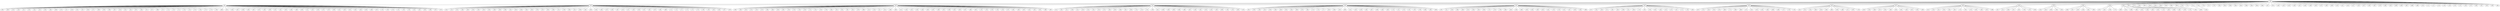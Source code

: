 graph {
    1390 []
    1392 []
    1393 []
    1404 []
    1420 []
    1430 []
    1433 []
    1439 []
    1440 []
    1443 []
    1447 []
    1449 []
    1450 []
    1476 []
    1481 []
    1526 []
    1549 []
    1566 []
    1570 []
    1594 []
    1602 []
    1603 []
    1634 []
    1636 []
    1643 []
    1662 []
    1694 []
    1705 []
    1721 []
    1723 []
    1728 []
    1733 []
    1747 []
    1797 []
    1822 []
    1824 []
    1828 []
    1834 []
    1835 []
    1848 []
    1854 []
    1855 []
    1865 []
    1871 []
    1875 []
    1403 []
    1413 []
    1424 []
    1426 []
    1427 []
    1445 []
    1448 []
    1454 []
    1473 []
    1500 []
    1508 []
    1510 []
    1511 []
    1516 []
    1517 []
    1519 []
    1527 []
    1563 []
    1567 []
    1576 []
    1582 []
    1614 []
    1658 []
    1659 []
    1667 []
    1688 []
    1690 []
    1702 []
    1711 []
    1717 []
    1719 []
    1720 []
    1730 []
    1745 []
    1757 []
    1764 []
    1767 []
    1805 []
    1821 []
    1842 []
    1856 []
    1862 []
    1405 []
    1409 []
    1419 []
    1429 []
    1431 []
    1435 []
    1442 []
    1453 []
    1463 []
    1465 []
    1468 []
    1475 []
    1477 []
    1528 []
    1547 []
    1557 []
    1564 []
    1577 []
    1588 []
    1595 []
    1596 []
    1597 []
    1610 []
    1613 []
    1622 []
    1657 []
    1664 []
    1672 []
    1677 []
    1698 []
    1707 []
    1714 []
    1718 []
    1731 []
    1734 []
    1742 []
    1753 []
    1765 []
    1770 []
    1779 []
    1796 []
    1808 []
    1827 []
    1833 []
    1837 []
    1846 []
    1850 []
    1857 []
    1870 []
    1394 []
    1408 []
    1423 []
    1441 []
    1462 []
    1484 []
    1486 []
    1506 []
    1512 []
    1535 []
    1536 []
    1575 []
    1579 []
    1609 []
    1612 []
    1619 []
    1621 []
    1623 []
    1624 []
    1629 []
    1648 []
    1675 []
    1726 []
    1749 []
    1754 []
    1755 []
    1769 []
    1788 []
    1810 []
    1825 []
    1845 []
    1866 []
    1873 []
    1874 []
    1410 []
    1414 []
    1432 []
    1460 []
    1469 []
    1502 []
    1503 []
    1504 []
    1505 []
    1569 []
    1580 []
    1586 []
    1615 []
    1620 []
    1628 []
    1644 []
    1663 []
    1678 []
    1679 []
    1682 []
    1693 []
    1701 []
    1768 []
    1804 []
    1813 []
    1830 []
    1401 []
    1406 []
    1436 []
    1464 []
    1470 []
    1490 []
    1497 []
    1533 []
    1537 []
    1550 []
    1556 []
    1627 []
    1651 []
    1670 []
    1681 []
    1689 []
    1712 []
    1715 []
    1771 []
    1773 []
    1775 []
    1778 []
    1786 []
    1790 []
    1816 []
    1840 []
    1877 []
    1878 []
    1398 []
    1400 []
    1455 []
    1474 []
    1478 []
    1578 []
    1585 []
    1606 []
    1630 []
    1697 []
    1706 []
    1729 []
    1740 []
    1748 []
    1751 []
    1752 []
    1756 []
    1794 []
    1802 []
    1815 []
    1841 []
    1847 []
    1852 []
    1879 []
    1889 []
    1415 []
    1416 []
    1417 []
    1451 []
    1485 []
    1496 []
    1514 []
    1530 []
    1542 []
    1546 []
    1548 []
    1560 []
    1587 []
    1589 []
    1591 []
    1598 []
    1616 []
    1635 []
    1637 []
    1685 []
    1691 []
    1703 []
    1704 []
    1709 []
    1736 []
    1746 []
    1787 []
    1801 []
    1803 []
    1807 []
    1814 []
    1831 []
    1861 []
    1886 []
    1887 []
    1412 []
    1402 []
    1421 []
    1458 []
    1513 []
    1520 []
    1522 []
    1541 []
    1553 []
    1574 []
    1583 []
    1639 []
    1649 []
    1652 []
    1683 []
    1725 []
    1735 []
    1761 []
    1799 []
    1812 []
    1838 []
    1839 []
    1858 []
    1884 []
    1885 []
    1467 []
    1493 []
    1501 []
    1534 []
    1555 []
    1593 []
    1696 []
    1760 []
    1763 []
    1860 []
    1872 []
    1391 []
    1395 []
    1399 []
    1543 []
    1559 []
    1590 []
    1638 []
    1653 []
    1654 []
    1669 []
    1676 []
    1695 []
    1710 []
    1732 []
    1777 []
    1829 []
    1849 []
    1876 []
    1883 []
    1515 []
    1529 []
    1538 []
    1605 []
    1607 []
    1608 []
    1646 []
    1650 []
    1724 []
    1741 []
    1743 []
    1781 []
    1795 []
    1798 []
    1806 []
    1864 []
    1869 []
    1397 []
    1411 []
    1446 []
    1489 []
    1498 []
    1525 []
    1626 []
    1645 []
    1665 []
    1737 []
    1759 []
    1789 []
    1800 []
    1826 []
    1438 []
    1480 []
    1494 []
    1584 []
    1599 []
    1625 []
    1641 []
    1744 []
    1750 []
    1811 []
    1817 []
    1820 []
    1844 []
    1868 []
    1437 []
    1452 []
    1456 []
    1471 []
    1487 []
    1492 []
    1499 []
    1611 []
    1692 []
    1776 []
    1782 []
    1784 []
    1823 []
    1444 []
    1523 []
    1573 []
    1617 []
    1713 []
    1739 []
    1843 []
    1407 []
    1572 []
    1618 []
    1632 []
    1674 []
    1680 []
    1772 []
    1809 []
    1880 []
    1472 []
    1518 []
    1554 []
    1562 []
    1640 []
    1686 []
    1699 []
    1727 []
    1758 []
    1762 []
    1425 []
    1531 []
    1552 []
    1660 []
    1818 []
    1863 []
    1882 []
    1459 []
    1488 []
    1571 []
    1687 []
    1738 []
    1428 []
    1540 []
    1568 []
    1673 []
    1832 []
    1483 []
    1565 []
    1601 []
    1633 []
    1647 []
    1853 []
    1859 []
    1422 []
    1524 []
    1551 []
    1561 []
    1642 []
    1661 []
    1722 []
    1785 []
    1792 []
    1867 []
    1495 []
    1819 []
    1888 []
    1457 []
    1521 []
    1600 []
    1671 []
    1491 []
    1700 []
    1793 []
    1836 []
    1418 []
    1545 []
    1604 []
    1708 []
    1592 []
    1466 []
    1507 []
    1539 []
    1544 []
    1851 []
    1881 []
    1479 []
    1631 []
    1766 []
    1774 []
    1509 []
    1532 []
    1666 []
    1684 []
    1461 []
    1558 []
    1655 []
    1581 []
    1716 []
    1656 []
    1668 []
    1482 []
    1780 []
    1791 []
    1783 []
    1396 []
    1434 []
    1390 -- 1392
    1390 -- 1393
    1390 -- 1404
    1390 -- 1420
    1390 -- 1430
    1390 -- 1433
    1390 -- 1439
    1390 -- 1440
    1390 -- 1443
    1390 -- 1447
    1390 -- 1449
    1390 -- 1450
    1390 -- 1476
    1390 -- 1481
    1390 -- 1526
    1390 -- 1549
    1390 -- 1566
    1390 -- 1570
    1390 -- 1594
    1390 -- 1602
    1390 -- 1603
    1390 -- 1634
    1390 -- 1636
    1390 -- 1643
    1390 -- 1662
    1390 -- 1694
    1390 -- 1705
    1390 -- 1721
    1390 -- 1723
    1390 -- 1728
    1390 -- 1733
    1390 -- 1747
    1390 -- 1797
    1390 -- 1822
    1390 -- 1824
    1390 -- 1828
    1390 -- 1834
    1390 -- 1835
    1390 -- 1848
    1390 -- 1854
    1390 -- 1855
    1390 -- 1865
    1390 -- 1871
    1390 -- 1875
    1390 -- 1403
    1390 -- 1413
    1390 -- 1424
    1390 -- 1426
    1390 -- 1427
    1390 -- 1445
    1390 -- 1448
    1390 -- 1454
    1390 -- 1473
    1390 -- 1500
    1390 -- 1508
    1390 -- 1510
    1390 -- 1511
    1390 -- 1516
    1390 -- 1517
    1390 -- 1519
    1390 -- 1527
    1390 -- 1563
    1390 -- 1567
    1390 -- 1576
    1390 -- 1582
    1390 -- 1614
    1390 -- 1658
    1390 -- 1659
    1390 -- 1667
    1390 -- 1688
    1390 -- 1690
    1390 -- 1702
    1390 -- 1711
    1390 -- 1717
    1390 -- 1719
    1390 -- 1720
    1390 -- 1730
    1390 -- 1745
    1390 -- 1757
    1390 -- 1764
    1390 -- 1767
    1390 -- 1805
    1390 -- 1821
    1390 -- 1842
    1390 -- 1856
    1390 -- 1862
    1392 -- 1405
    1392 -- 1409
    1392 -- 1419
    1392 -- 1429
    1392 -- 1431
    1392 -- 1435
    1392 -- 1442
    1392 -- 1453
    1392 -- 1463
    1392 -- 1465
    1392 -- 1468
    1392 -- 1475
    1392 -- 1477
    1392 -- 1528
    1392 -- 1547
    1392 -- 1557
    1392 -- 1564
    1392 -- 1577
    1392 -- 1588
    1392 -- 1595
    1392 -- 1596
    1392 -- 1597
    1392 -- 1610
    1392 -- 1613
    1392 -- 1622
    1392 -- 1657
    1392 -- 1664
    1392 -- 1672
    1392 -- 1677
    1392 -- 1698
    1392 -- 1707
    1392 -- 1714
    1392 -- 1718
    1392 -- 1731
    1392 -- 1734
    1392 -- 1742
    1392 -- 1753
    1392 -- 1765
    1392 -- 1770
    1392 -- 1779
    1392 -- 1796
    1392 -- 1808
    1392 -- 1827
    1392 -- 1833
    1392 -- 1837
    1392 -- 1846
    1392 -- 1850
    1392 -- 1857
    1392 -- 1870
    1392 -- 1394
    1392 -- 1408
    1392 -- 1423
    1392 -- 1441
    1392 -- 1462
    1392 -- 1484
    1392 -- 1486
    1392 -- 1506
    1392 -- 1512
    1392 -- 1535
    1392 -- 1536
    1392 -- 1575
    1392 -- 1579
    1392 -- 1609
    1392 -- 1612
    1392 -- 1619
    1392 -- 1621
    1392 -- 1623
    1392 -- 1624
    1392 -- 1629
    1392 -- 1648
    1392 -- 1675
    1392 -- 1726
    1392 -- 1749
    1392 -- 1754
    1392 -- 1755
    1392 -- 1769
    1392 -- 1788
    1392 -- 1810
    1392 -- 1825
    1392 -- 1845
    1392 -- 1866
    1392 -- 1873
    1392 -- 1874
    1393 -- 1410
    1393 -- 1414
    1393 -- 1432
    1393 -- 1460
    1393 -- 1469
    1393 -- 1502
    1393 -- 1503
    1393 -- 1504
    1393 -- 1505
    1393 -- 1569
    1393 -- 1580
    1393 -- 1586
    1393 -- 1615
    1393 -- 1620
    1393 -- 1628
    1393 -- 1644
    1393 -- 1663
    1393 -- 1678
    1393 -- 1679
    1393 -- 1682
    1393 -- 1693
    1393 -- 1701
    1393 -- 1768
    1393 -- 1804
    1393 -- 1813
    1393 -- 1830
    1393 -- 1401
    1393 -- 1406
    1393 -- 1436
    1393 -- 1464
    1393 -- 1470
    1393 -- 1490
    1393 -- 1497
    1393 -- 1533
    1393 -- 1537
    1393 -- 1550
    1393 -- 1556
    1393 -- 1627
    1393 -- 1651
    1393 -- 1670
    1393 -- 1681
    1393 -- 1689
    1393 -- 1712
    1393 -- 1715
    1393 -- 1771
    1393 -- 1773
    1393 -- 1775
    1393 -- 1778
    1393 -- 1786
    1393 -- 1790
    1393 -- 1816
    1393 -- 1840
    1393 -- 1877
    1393 -- 1878
    1404 -- 1398
    1404 -- 1400
    1404 -- 1455
    1404 -- 1474
    1404 -- 1478
    1404 -- 1578
    1404 -- 1585
    1404 -- 1606
    1404 -- 1630
    1404 -- 1697
    1404 -- 1706
    1404 -- 1729
    1404 -- 1740
    1404 -- 1748
    1404 -- 1751
    1404 -- 1752
    1404 -- 1756
    1404 -- 1794
    1404 -- 1802
    1404 -- 1815
    1404 -- 1841
    1404 -- 1847
    1404 -- 1852
    1404 -- 1879
    1404 -- 1889
    1404 -- 1415
    1404 -- 1416
    1404 -- 1417
    1404 -- 1451
    1404 -- 1485
    1404 -- 1496
    1404 -- 1514
    1404 -- 1530
    1404 -- 1542
    1404 -- 1546
    1404 -- 1548
    1404 -- 1560
    1404 -- 1587
    1404 -- 1589
    1404 -- 1591
    1404 -- 1598
    1404 -- 1616
    1404 -- 1635
    1404 -- 1637
    1404 -- 1685
    1404 -- 1691
    1404 -- 1703
    1404 -- 1704
    1404 -- 1709
    1404 -- 1736
    1404 -- 1746
    1404 -- 1787
    1404 -- 1801
    1404 -- 1803
    1404 -- 1807
    1404 -- 1814
    1404 -- 1831
    1404 -- 1861
    1404 -- 1886
    1404 -- 1887
    1420 -- 1412
    1420 -- 1402
    1420 -- 1421
    1420 -- 1458
    1420 -- 1513
    1420 -- 1520
    1420 -- 1522
    1420 -- 1541
    1420 -- 1553
    1420 -- 1574
    1420 -- 1583
    1420 -- 1639
    1420 -- 1649
    1420 -- 1652
    1420 -- 1683
    1420 -- 1725
    1420 -- 1735
    1420 -- 1761
    1420 -- 1799
    1420 -- 1812
    1420 -- 1838
    1420 -- 1839
    1420 -- 1858
    1420 -- 1884
    1420 -- 1885
    1420 -- 1467
    1420 -- 1493
    1420 -- 1501
    1420 -- 1534
    1420 -- 1555
    1420 -- 1593
    1420 -- 1696
    1420 -- 1760
    1420 -- 1763
    1420 -- 1860
    1420 -- 1872
    1430 -- 1391
    1430 -- 1395
    1430 -- 1399
    1430 -- 1543
    1430 -- 1559
    1430 -- 1590
    1430 -- 1638
    1430 -- 1653
    1430 -- 1654
    1430 -- 1669
    1430 -- 1676
    1430 -- 1695
    1430 -- 1710
    1430 -- 1732
    1430 -- 1777
    1430 -- 1829
    1430 -- 1849
    1430 -- 1876
    1430 -- 1883
    1430 -- 1515
    1430 -- 1529
    1430 -- 1538
    1430 -- 1605
    1430 -- 1607
    1430 -- 1608
    1430 -- 1646
    1430 -- 1650
    1430 -- 1724
    1430 -- 1741
    1430 -- 1743
    1430 -- 1781
    1430 -- 1795
    1430 -- 1798
    1430 -- 1806
    1430 -- 1864
    1430 -- 1869
    1433 -- 1397
    1433 -- 1411
    1433 -- 1446
    1433 -- 1489
    1433 -- 1498
    1433 -- 1525
    1433 -- 1626
    1433 -- 1645
    1433 -- 1665
    1433 -- 1737
    1433 -- 1759
    1433 -- 1789
    1433 -- 1800
    1433 -- 1826
    1433 -- 1438
    1433 -- 1480
    1433 -- 1494
    1433 -- 1584
    1433 -- 1599
    1433 -- 1625
    1433 -- 1641
    1433 -- 1744
    1433 -- 1750
    1433 -- 1811
    1433 -- 1817
    1433 -- 1820
    1433 -- 1844
    1433 -- 1868
    1439 -- 1437
    1439 -- 1452
    1439 -- 1456
    1439 -- 1471
    1439 -- 1487
    1439 -- 1492
    1439 -- 1499
    1439 -- 1611
    1439 -- 1692
    1439 -- 1776
    1439 -- 1782
    1439 -- 1784
    1439 -- 1823
    1439 -- 1444
    1439 -- 1523
    1439 -- 1573
    1439 -- 1617
    1439 -- 1713
    1439 -- 1739
    1439 -- 1843
    1440 -- 1407
    1440 -- 1572
    1440 -- 1618
    1440 -- 1632
    1440 -- 1674
    1440 -- 1680
    1440 -- 1772
    1440 -- 1809
    1440 -- 1880
    1440 -- 1472
    1440 -- 1518
    1440 -- 1554
    1440 -- 1562
    1440 -- 1640
    1440 -- 1686
    1440 -- 1699
    1440 -- 1727
    1440 -- 1758
    1440 -- 1762
    1443 -- 1425
    1443 -- 1531
    1443 -- 1552
    1443 -- 1660
    1443 -- 1818
    1443 -- 1863
    1443 -- 1882
    1443 -- 1459
    1443 -- 1488
    1443 -- 1571
    1443 -- 1687
    1443 -- 1738
    1447 -- 1428
    1447 -- 1540
    1447 -- 1568
    1447 -- 1673
    1447 -- 1832
    1447 -- 1483
    1447 -- 1565
    1447 -- 1601
    1447 -- 1633
    1447 -- 1647
    1447 -- 1853
    1447 -- 1859
    1449 -- 1422
    1449 -- 1524
    1449 -- 1551
    1449 -- 1561
    1449 -- 1642
    1449 -- 1661
    1449 -- 1722
    1449 -- 1785
    1449 -- 1792
    1449 -- 1867
    1449 -- 1495
    1449 -- 1819
    1449 -- 1888
    1450 -- 1457
    1450 -- 1521
    1450 -- 1600
    1450 -- 1671
    1450 -- 1491
    1450 -- 1700
    1450 -- 1793
    1450 -- 1836
    1476 -- 1418
    1476 -- 1545
    1476 -- 1604
    1476 -- 1708
    1476 -- 1592
    1481 -- 1466
    1481 -- 1507
    1481 -- 1539
    1481 -- 1544
    1481 -- 1851
    1481 -- 1881
    1526 -- 1479
    1526 -- 1631
    1526 -- 1766
    1526 -- 1774
    1549 -- 1509
    1549 -- 1532
    1549 -- 1666
    1549 -- 1684
    1566 -- 1461
    1566 -- 1558
    1566 -- 1655
    1570 -- 1581
    1570 -- 1716
    1570 -- 1656
    1602 -- 1668
    1603 -- 1482
    1603 -- 1780
    1634 -- 1791
    1694 -- 1783
    1723 -- 1396
    1728 -- 1434
}
